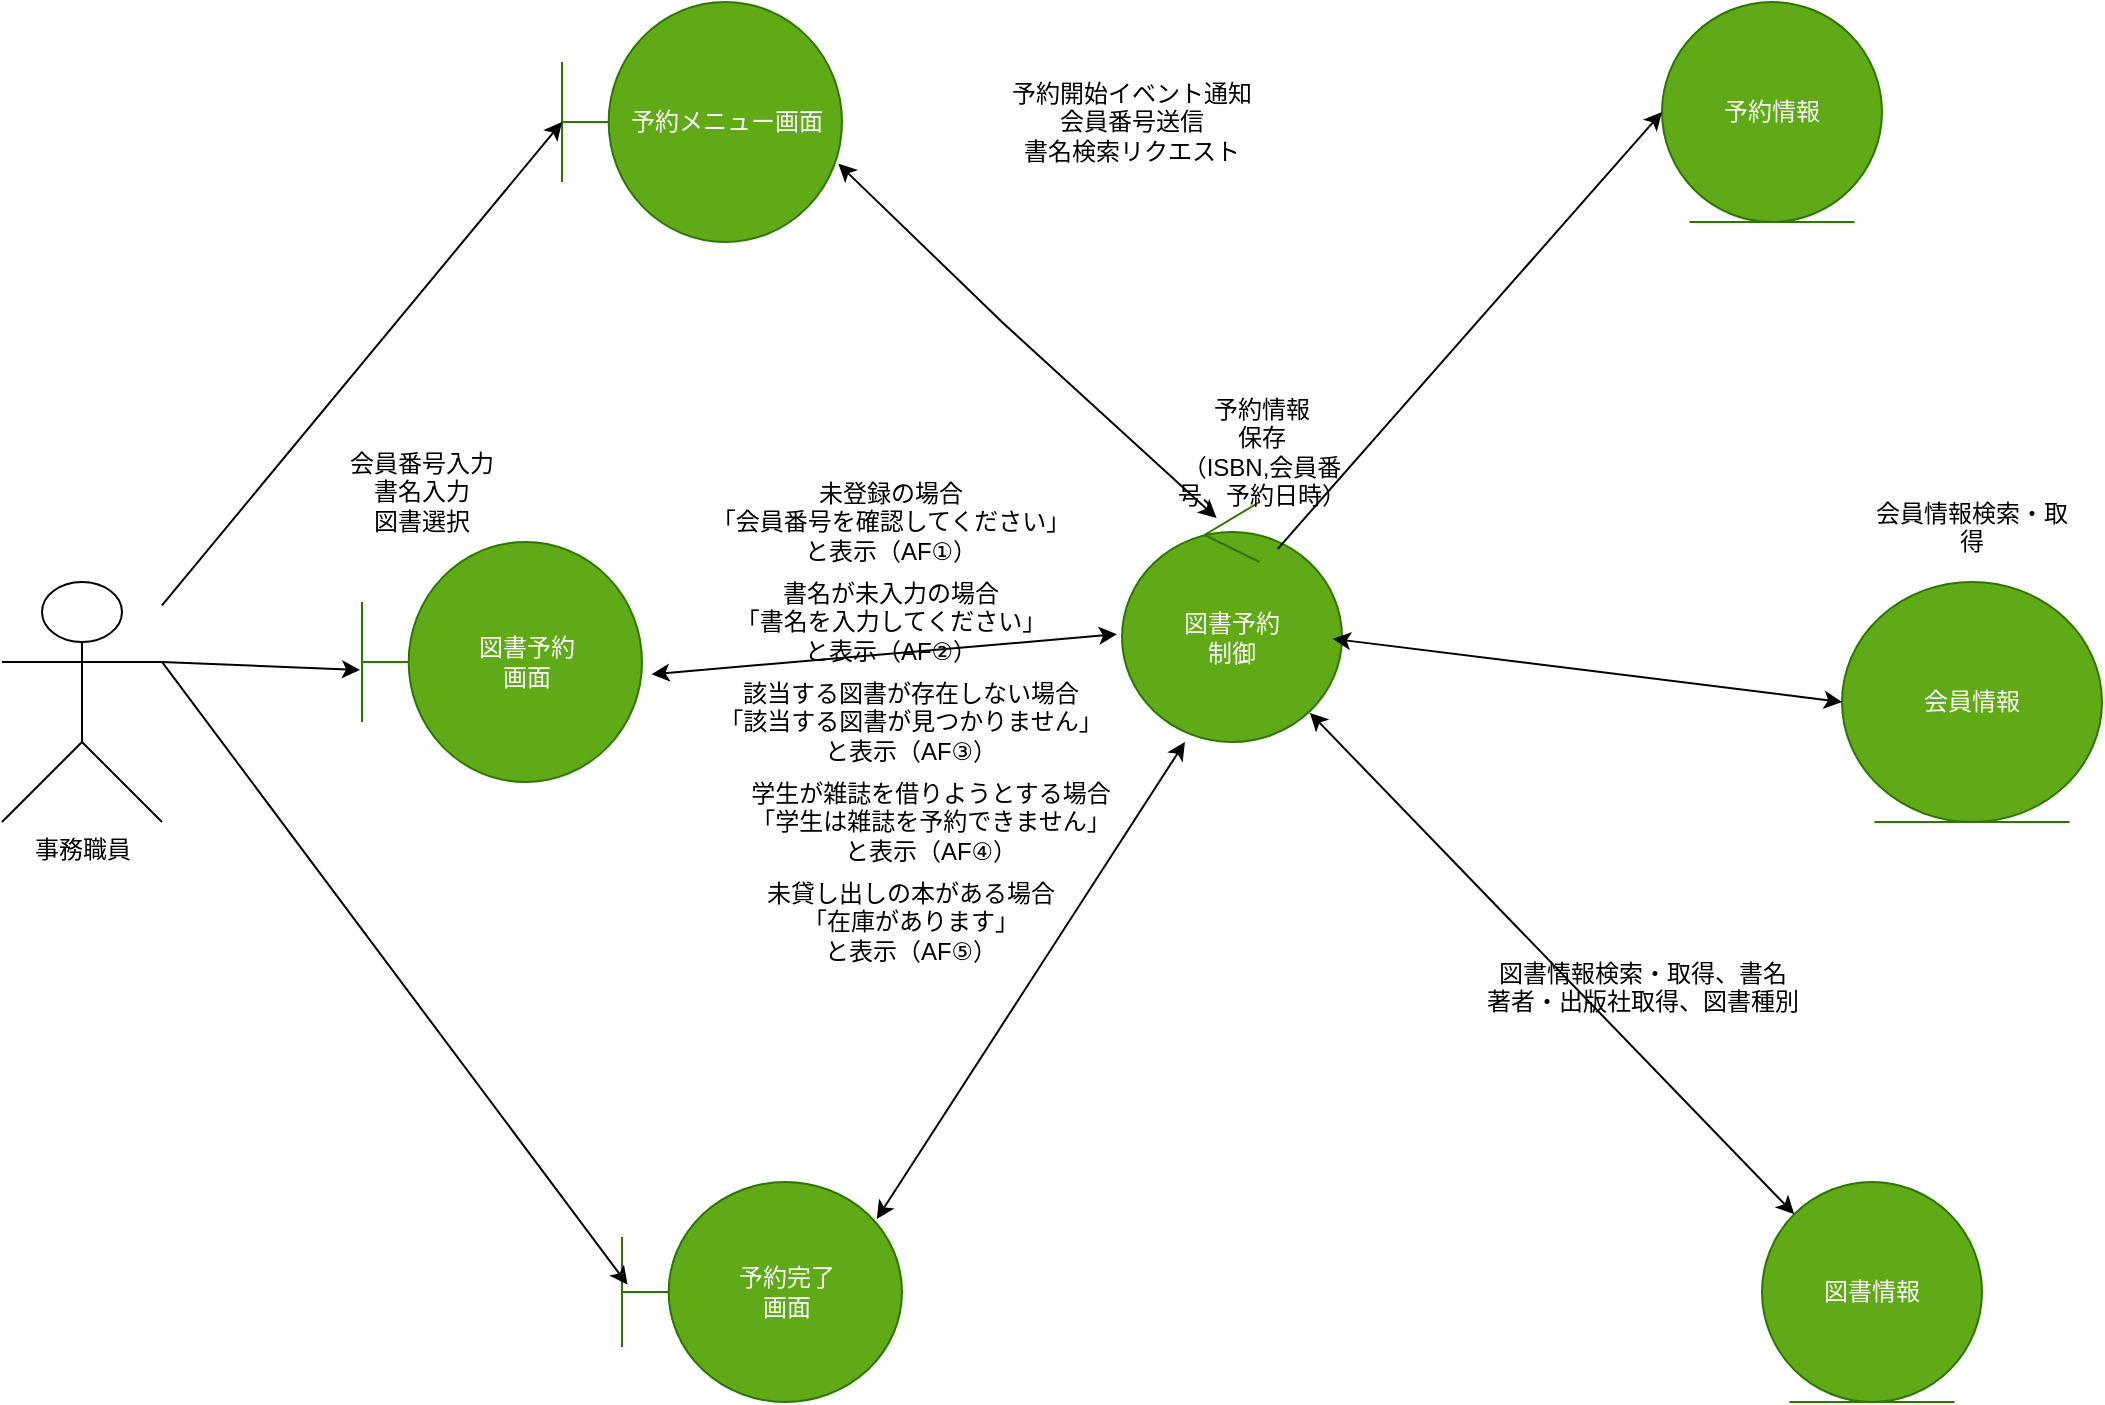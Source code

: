 <mxfile version="28.2.5">
  <diagram name="ページ1" id="Z2aiDYjOt5obHeTeUV2m">
    <mxGraphModel dx="2476" dy="1782" grid="1" gridSize="10" guides="1" tooltips="1" connect="1" arrows="1" fold="1" page="1" pageScale="1" pageWidth="827" pageHeight="1169" math="0" shadow="0">
      <root>
        <mxCell id="0" />
        <mxCell id="1" parent="0" />
        <mxCell id="Ednmcpp7QuiH1dI-fVmS-1" value="事務職員&lt;div&gt;&lt;br&gt;&lt;/div&gt;" style="shape=umlActor;verticalLabelPosition=bottom;verticalAlign=top;html=1;outlineConnect=0;" vertex="1" parent="1">
          <mxGeometry x="-140" y="250" width="80" height="120" as="geometry" />
        </mxCell>
        <mxCell id="Ednmcpp7QuiH1dI-fVmS-4" value="図書予約&lt;div&gt;制御&lt;/div&gt;" style="ellipse;shape=umlControl;whiteSpace=wrap;html=1;fillColor=light-dark(#60A917,#FF9999);fontColor=#ffffff;strokeColor=light-dark(#2D7600,#FFFFFF);" vertex="1" parent="1">
          <mxGeometry x="420" y="210" width="110" height="120" as="geometry" />
        </mxCell>
        <mxCell id="Ednmcpp7QuiH1dI-fVmS-5" value="会員情報" style="ellipse;shape=umlEntity;whiteSpace=wrap;html=1;fillColor=light-dark(#60A917,#99FFFF);fontColor=#ffffff;strokeColor=#2D7600;" vertex="1" parent="1">
          <mxGeometry x="780" y="250" width="130" height="120" as="geometry" />
        </mxCell>
        <mxCell id="Ednmcpp7QuiH1dI-fVmS-6" value="予約メニュー画面" style="shape=umlBoundary;whiteSpace=wrap;html=1;strokeColor=#2D7600;fillColor=light-dark(#60A917,#CCFF99);fontColor=#ffffff;" vertex="1" parent="1">
          <mxGeometry x="140" y="-40" width="140" height="120" as="geometry" />
        </mxCell>
        <mxCell id="Ednmcpp7QuiH1dI-fVmS-8" value="予約完了&lt;div&gt;画面&lt;/div&gt;" style="shape=umlBoundary;whiteSpace=wrap;html=1;strokeColor=#2D7600;fillColor=light-dark(#60A917,#CCFF99);fontColor=#ffffff;" vertex="1" parent="1">
          <mxGeometry x="170" y="550" width="140" height="110" as="geometry" />
        </mxCell>
        <mxCell id="Ednmcpp7QuiH1dI-fVmS-9" value="図書予約&lt;div&gt;画面&lt;/div&gt;" style="shape=umlBoundary;whiteSpace=wrap;html=1;strokeColor=#2D7600;fillColor=light-dark(#60A917,#CCFF99);fontColor=#ffffff;" vertex="1" parent="1">
          <mxGeometry x="40" y="230" width="140" height="120" as="geometry" />
        </mxCell>
        <mxCell id="Ednmcpp7QuiH1dI-fVmS-10" value="図書情報" style="ellipse;shape=umlEntity;whiteSpace=wrap;html=1;fillColor=light-dark(#60A917,#99FFFF);fontColor=#ffffff;strokeColor=#2D7600;" vertex="1" parent="1">
          <mxGeometry x="740" y="550" width="110" height="110" as="geometry" />
        </mxCell>
        <mxCell id="Ednmcpp7QuiH1dI-fVmS-11" value="予約情報" style="ellipse;shape=umlEntity;whiteSpace=wrap;html=1;fillColor=light-dark(#60A917,#99FFFF);fontColor=#ffffff;strokeColor=#2D7600;" vertex="1" parent="1">
          <mxGeometry x="690" y="-40" width="110" height="110" as="geometry" />
        </mxCell>
        <mxCell id="Ednmcpp7QuiH1dI-fVmS-14" value="" style="endArrow=classic;html=1;rounded=0;entryX=0;entryY=0.5;entryDx=0;entryDy=0;entryPerimeter=0;" edge="1" parent="1" source="Ednmcpp7QuiH1dI-fVmS-1" target="Ednmcpp7QuiH1dI-fVmS-6">
          <mxGeometry width="50" height="50" relative="1" as="geometry">
            <mxPoint x="30" y="340" as="sourcePoint" />
            <mxPoint x="80" y="290" as="targetPoint" />
          </mxGeometry>
        </mxCell>
        <mxCell id="Ednmcpp7QuiH1dI-fVmS-20" value="" style="endArrow=classic;html=1;rounded=0;entryX=0.02;entryY=0.467;entryDx=0;entryDy=0;entryPerimeter=0;exitX=1;exitY=0.333;exitDx=0;exitDy=0;exitPerimeter=0;" edge="1" parent="1" source="Ednmcpp7QuiH1dI-fVmS-1" target="Ednmcpp7QuiH1dI-fVmS-8">
          <mxGeometry width="50" height="50" relative="1" as="geometry">
            <mxPoint x="30" y="450" as="sourcePoint" />
            <mxPoint x="80" y="400" as="targetPoint" />
          </mxGeometry>
        </mxCell>
        <mxCell id="Ednmcpp7QuiH1dI-fVmS-21" value="" style="endArrow=classic;html=1;rounded=0;entryX=-0.007;entryY=0.533;entryDx=0;entryDy=0;entryPerimeter=0;exitX=1;exitY=0.333;exitDx=0;exitDy=0;exitPerimeter=0;" edge="1" parent="1" source="Ednmcpp7QuiH1dI-fVmS-1" target="Ednmcpp7QuiH1dI-fVmS-9">
          <mxGeometry width="50" height="50" relative="1" as="geometry">
            <mxPoint x="30" y="450" as="sourcePoint" />
            <mxPoint x="80" y="400" as="targetPoint" />
          </mxGeometry>
        </mxCell>
        <mxCell id="Ednmcpp7QuiH1dI-fVmS-26" value="" style="endArrow=classic;html=1;rounded=0;exitX=0.708;exitY=0.195;exitDx=0;exitDy=0;exitPerimeter=0;entryX=0;entryY=0.5;entryDx=0;entryDy=0;" edge="1" parent="1" source="Ednmcpp7QuiH1dI-fVmS-4" target="Ednmcpp7QuiH1dI-fVmS-11">
          <mxGeometry width="50" height="50" relative="1" as="geometry">
            <mxPoint x="480" y="200" as="sourcePoint" />
            <mxPoint x="530" y="150" as="targetPoint" />
          </mxGeometry>
        </mxCell>
        <mxCell id="Ednmcpp7QuiH1dI-fVmS-28" value="" style="endArrow=classic;startArrow=classic;html=1;rounded=0;entryX=0;entryY=0.5;entryDx=0;entryDy=0;exitX=0.958;exitY=0.57;exitDx=0;exitDy=0;exitPerimeter=0;" edge="1" parent="1" source="Ednmcpp7QuiH1dI-fVmS-4" target="Ednmcpp7QuiH1dI-fVmS-5">
          <mxGeometry width="50" height="50" relative="1" as="geometry">
            <mxPoint x="440" y="290" as="sourcePoint" />
            <mxPoint x="490" y="240" as="targetPoint" />
          </mxGeometry>
        </mxCell>
        <mxCell id="Ednmcpp7QuiH1dI-fVmS-30" value="" style="endArrow=classic;startArrow=classic;html=1;rounded=0;entryX=0;entryY=0;entryDx=0;entryDy=0;exitX=0.854;exitY=0.878;exitDx=0;exitDy=0;exitPerimeter=0;" edge="1" parent="1" source="Ednmcpp7QuiH1dI-fVmS-4" target="Ednmcpp7QuiH1dI-fVmS-10">
          <mxGeometry width="50" height="50" relative="1" as="geometry">
            <mxPoint x="230" y="300" as="sourcePoint" />
            <mxPoint x="280" y="250" as="targetPoint" />
          </mxGeometry>
        </mxCell>
        <mxCell id="Ednmcpp7QuiH1dI-fVmS-31" value="会員番号入力&lt;div&gt;書名入力&lt;/div&gt;&lt;div&gt;図書選択&lt;/div&gt;" style="text;html=1;align=center;verticalAlign=middle;whiteSpace=wrap;rounded=0;" vertex="1" parent="1">
          <mxGeometry x="30" y="180" width="80" height="50" as="geometry" />
        </mxCell>
        <mxCell id="Ednmcpp7QuiH1dI-fVmS-32" value="予約開始イベント通知&lt;div&gt;会員番号送信&lt;/div&gt;&lt;div&gt;書名検索リクエスト&lt;/div&gt;" style="text;html=1;align=center;verticalAlign=middle;whiteSpace=wrap;rounded=0;" vertex="1" parent="1">
          <mxGeometry x="360" y="-20" width="130" height="80" as="geometry" />
        </mxCell>
        <mxCell id="Ednmcpp7QuiH1dI-fVmS-33" value="会員情報&lt;span style=&quot;background-color: transparent; color: light-dark(rgb(0, 0, 0), rgb(255, 255, 255));&quot;&gt;検索&lt;/span&gt;&lt;span style=&quot;background-color: transparent; color: light-dark(rgb(0, 0, 0), rgb(255, 255, 255));&quot;&gt;・取得&lt;/span&gt;&lt;div&gt;&lt;br&gt;&lt;/div&gt;" style="text;html=1;align=center;verticalAlign=middle;whiteSpace=wrap;rounded=0;" vertex="1" parent="1">
          <mxGeometry x="790" y="185" width="110" height="90" as="geometry" />
        </mxCell>
        <mxCell id="Ednmcpp7QuiH1dI-fVmS-34" value="予約情報&lt;div&gt;保存&lt;/div&gt;&lt;div&gt;（ISBN,会員番号、予約日時）&lt;/div&gt;" style="text;html=1;align=center;verticalAlign=middle;whiteSpace=wrap;rounded=0;" vertex="1" parent="1">
          <mxGeometry x="440" y="150" width="100" height="70" as="geometry" />
        </mxCell>
        <mxCell id="Ednmcpp7QuiH1dI-fVmS-35" value="" style="endArrow=classic;startArrow=classic;html=1;rounded=0;entryX=-0.023;entryY=0.551;entryDx=0;entryDy=0;entryPerimeter=0;exitX=1.034;exitY=0.551;exitDx=0;exitDy=0;exitPerimeter=0;" edge="1" parent="1" source="Ednmcpp7QuiH1dI-fVmS-9" target="Ednmcpp7QuiH1dI-fVmS-4">
          <mxGeometry width="50" height="50" relative="1" as="geometry">
            <mxPoint x="200" y="330" as="sourcePoint" />
            <mxPoint x="250" y="280" as="targetPoint" />
          </mxGeometry>
        </mxCell>
        <mxCell id="Ednmcpp7QuiH1dI-fVmS-38" value="図書情報検索・取得、書名&lt;div&gt;著者・出版社取得、図書種別&lt;/div&gt;&lt;div&gt;&lt;br&gt;&lt;/div&gt;" style="text;html=1;align=center;verticalAlign=middle;resizable=0;points=[];autosize=1;strokeColor=none;fillColor=none;" vertex="1" parent="1">
          <mxGeometry x="590" y="430" width="180" height="60" as="geometry" />
        </mxCell>
        <mxCell id="Ednmcpp7QuiH1dI-fVmS-39" value="&lt;div&gt;未登録の場合&lt;/div&gt;「会員番号を確認してください」&lt;div&gt;と表示（AF①）&lt;/div&gt;" style="text;html=1;align=center;verticalAlign=middle;resizable=0;points=[];autosize=1;strokeColor=none;fillColor=none;" vertex="1" parent="1">
          <mxGeometry x="204" y="190" width="200" height="60" as="geometry" />
        </mxCell>
        <mxCell id="Ednmcpp7QuiH1dI-fVmS-40" value="&lt;div&gt;書名が未入力の場合&lt;/div&gt;「書名を入力してください」&lt;div&gt;と表示（AF②）&lt;/div&gt;" style="text;html=1;align=center;verticalAlign=middle;resizable=0;points=[];autosize=1;strokeColor=none;fillColor=none;" vertex="1" parent="1">
          <mxGeometry x="214" y="240" width="180" height="60" as="geometry" />
        </mxCell>
        <mxCell id="Ednmcpp7QuiH1dI-fVmS-42" value="該当する図書が存在しない場合&lt;br&gt;「該当する図書が見つかりません」&lt;div&gt;と表示（AF③）&lt;/div&gt;" style="text;html=1;align=center;verticalAlign=middle;resizable=0;points=[];autosize=1;strokeColor=none;fillColor=none;" vertex="1" parent="1">
          <mxGeometry x="204" y="290" width="220" height="60" as="geometry" />
        </mxCell>
        <mxCell id="Ednmcpp7QuiH1dI-fVmS-43" value="学生が雑誌を借りようとする場合&lt;br&gt;「学生は雑誌を予約できません」&lt;div&gt;と表示（AF④）&lt;/div&gt;" style="text;html=1;align=center;verticalAlign=middle;resizable=0;points=[];autosize=1;strokeColor=none;fillColor=none;" vertex="1" parent="1">
          <mxGeometry x="224" y="340" width="200" height="60" as="geometry" />
        </mxCell>
        <mxCell id="Ednmcpp7QuiH1dI-fVmS-44" value="&lt;div&gt;未貸し出しの本がある場合&lt;/div&gt;「在庫があります」&lt;div&gt;と表示（AF⑤）&lt;/div&gt;" style="text;html=1;align=center;verticalAlign=middle;resizable=0;points=[];autosize=1;strokeColor=none;fillColor=none;" vertex="1" parent="1">
          <mxGeometry x="229" y="390" width="170" height="60" as="geometry" />
        </mxCell>
        <mxCell id="Ednmcpp7QuiH1dI-fVmS-45" value="" style="endArrow=classic;startArrow=classic;html=1;rounded=0;entryX=0.286;entryY=1;entryDx=0;entryDy=0;entryPerimeter=0;exitX=0.91;exitY=0.168;exitDx=0;exitDy=0;exitPerimeter=0;" edge="1" parent="1" source="Ednmcpp7QuiH1dI-fVmS-8" target="Ednmcpp7QuiH1dI-fVmS-4">
          <mxGeometry width="50" height="50" relative="1" as="geometry">
            <mxPoint x="320" y="340" as="sourcePoint" />
            <mxPoint x="435" y="340" as="targetPoint" />
          </mxGeometry>
        </mxCell>
        <mxCell id="Ednmcpp7QuiH1dI-fVmS-46" value="" style="endArrow=classic;startArrow=classic;html=1;rounded=0;entryX=0.43;entryY=0.067;entryDx=0;entryDy=0;entryPerimeter=0;exitX=0.987;exitY=0.674;exitDx=0;exitDy=0;exitPerimeter=0;" edge="1" parent="1" source="Ednmcpp7QuiH1dI-fVmS-6" target="Ednmcpp7QuiH1dI-fVmS-4">
          <mxGeometry width="50" height="50" relative="1" as="geometry">
            <mxPoint x="350" y="140" as="sourcePoint" />
            <mxPoint x="465" y="140" as="targetPoint" />
            <Array as="points">
              <mxPoint x="360" y="120" />
            </Array>
          </mxGeometry>
        </mxCell>
      </root>
    </mxGraphModel>
  </diagram>
</mxfile>
